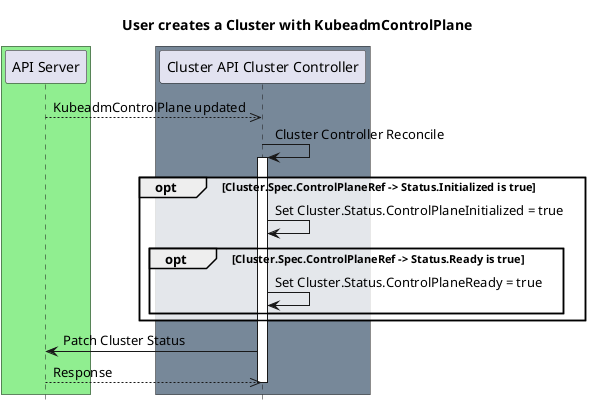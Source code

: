 @startuml
title User creates a Cluster with KubeadmControlPlane

' -- GROUPS START ---

box #lightgreen
participant "API Server"
end box

box #lightslategray
participant "Cluster API Cluster Controller"
end box

' -- GROUPS END ---

"API Server"-->>"Cluster API Cluster Controller": KubeadmControlPlane updated

"Cluster API Cluster Controller"-> "Cluster API Cluster Controller":Cluster Controller Reconcile
activate "Cluster API Cluster Controller"

opt #FFFFFFCC Cluster.Spec.ControlPlaneRef -> Status.Initialized is true

"Cluster API Cluster Controller"-> "Cluster API Cluster Controller":Set Cluster.Status.ControlPlaneInitialized = true

opt Cluster.Spec.ControlPlaneRef -> Status.Ready is true

"Cluster API Cluster Controller"-> "Cluster API Cluster Controller":Set Cluster.Status.ControlPlaneReady = true

end

end

"Cluster API Cluster Controller"->"API Server": Patch Cluster Status
"Cluster API Cluster Controller"<<--"API Server": Response

deactivate "Cluster API Cluster Controller"

hide footbox
@enduml

